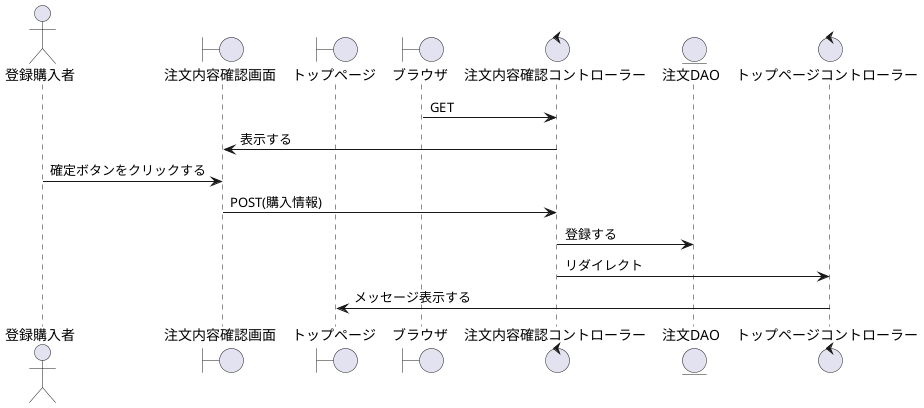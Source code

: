 @startuml パスワード変更

actor    "登録購入者" as account
boundary "注文内容確認画面" as change_password
boundary "トップページ" as top
boundary "ブラウザ" as brz
control  "注文内容確認コントローラー" as change_password_c
entity   "注文DAO" as m_db
control  "トップページコントローラー" as top_c

'-------------------------------------------------------------------------------------------

brz ->  change_password_c : GET
change_password  <-  change_password_c : 表示する
account -> change_password : 確定ボタンをクリックする
change_password -> change_password_c : POST(購入情報)
m_db <- change_password_c : 登録する
change_password_c -> top_c : リダイレクト
top <- top_c : メッセージ表示する
@enduml
